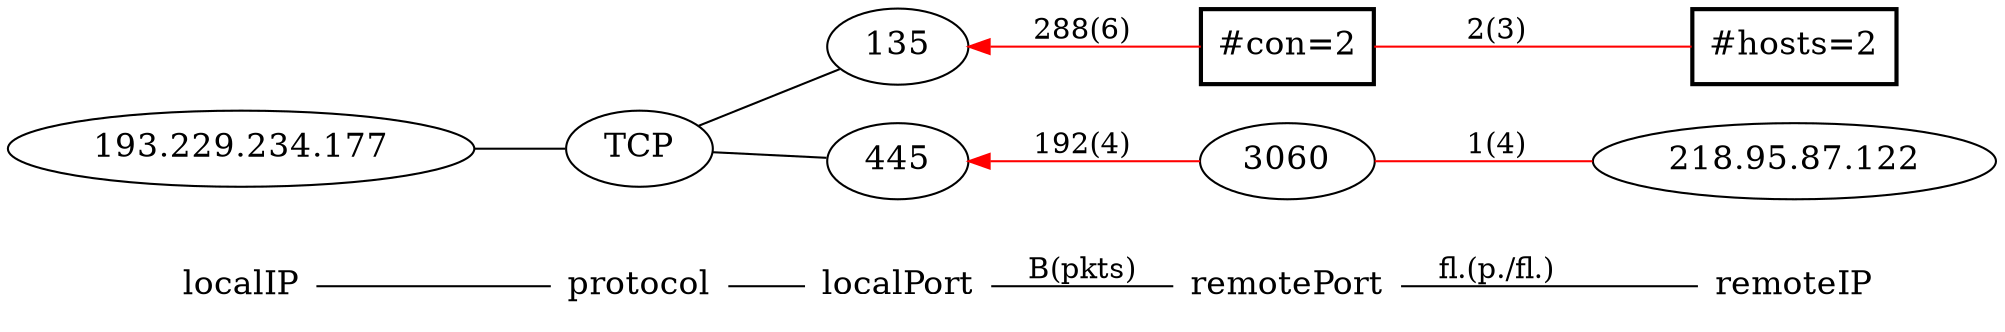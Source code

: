 graph G { /* Created by hpg2dot3() */
rankdir=LR;
node[shape=plaintext,fontsize=16];
"localIP"--"protocol"--"localPort""localPort"--"remotePort"[label="B(pkts)"]"remotePort"--"remoteIP"[label="fl.(p./fl.)"]
node[shape=ellipse];
subgraph 0{rank=same;"localIP";k1_3253070513;}
k1_3253070513[label="193.229.234.177"];
k1_3253070513--k2_6;
subgraph 1 {rank=same;"protocol";k2_6;}
k2_6[label="TCP"];
k2_6--k3_268435591;
k2_6--k3_268435901;
subgraph 2 {rank=same;"localPort";k3_268435901;k3_268435591;}
k3_268435901[label="445"];
k3_268435591[label="135"];
k3_268435901--k4_1342180340[dir=back, color=red][label="192(4)"];
k3_268435591--k4_1107492866[dir=back, color=red][label="288(6)"];
subgraph 3 {rank=same;"remotePort";k4_1107492866;k4_1342180340;}
k4_1107492866[label="#con=2", shape=box, style=bold];
k4_1342180340[label="3060"];
k4_1342180340--k5_3663681402[color=red][label="1(4)"];
k4_1107492866--k5_196610[color=red][label="2(3)"];
subgraph 4 {rank=same;"remoteIP";k5_3663681402;k5_196610;}
k5_3663681402[label="218.95.87.122"];
k5_196610[label="#hosts=2", shape=box, style=bold];
}
